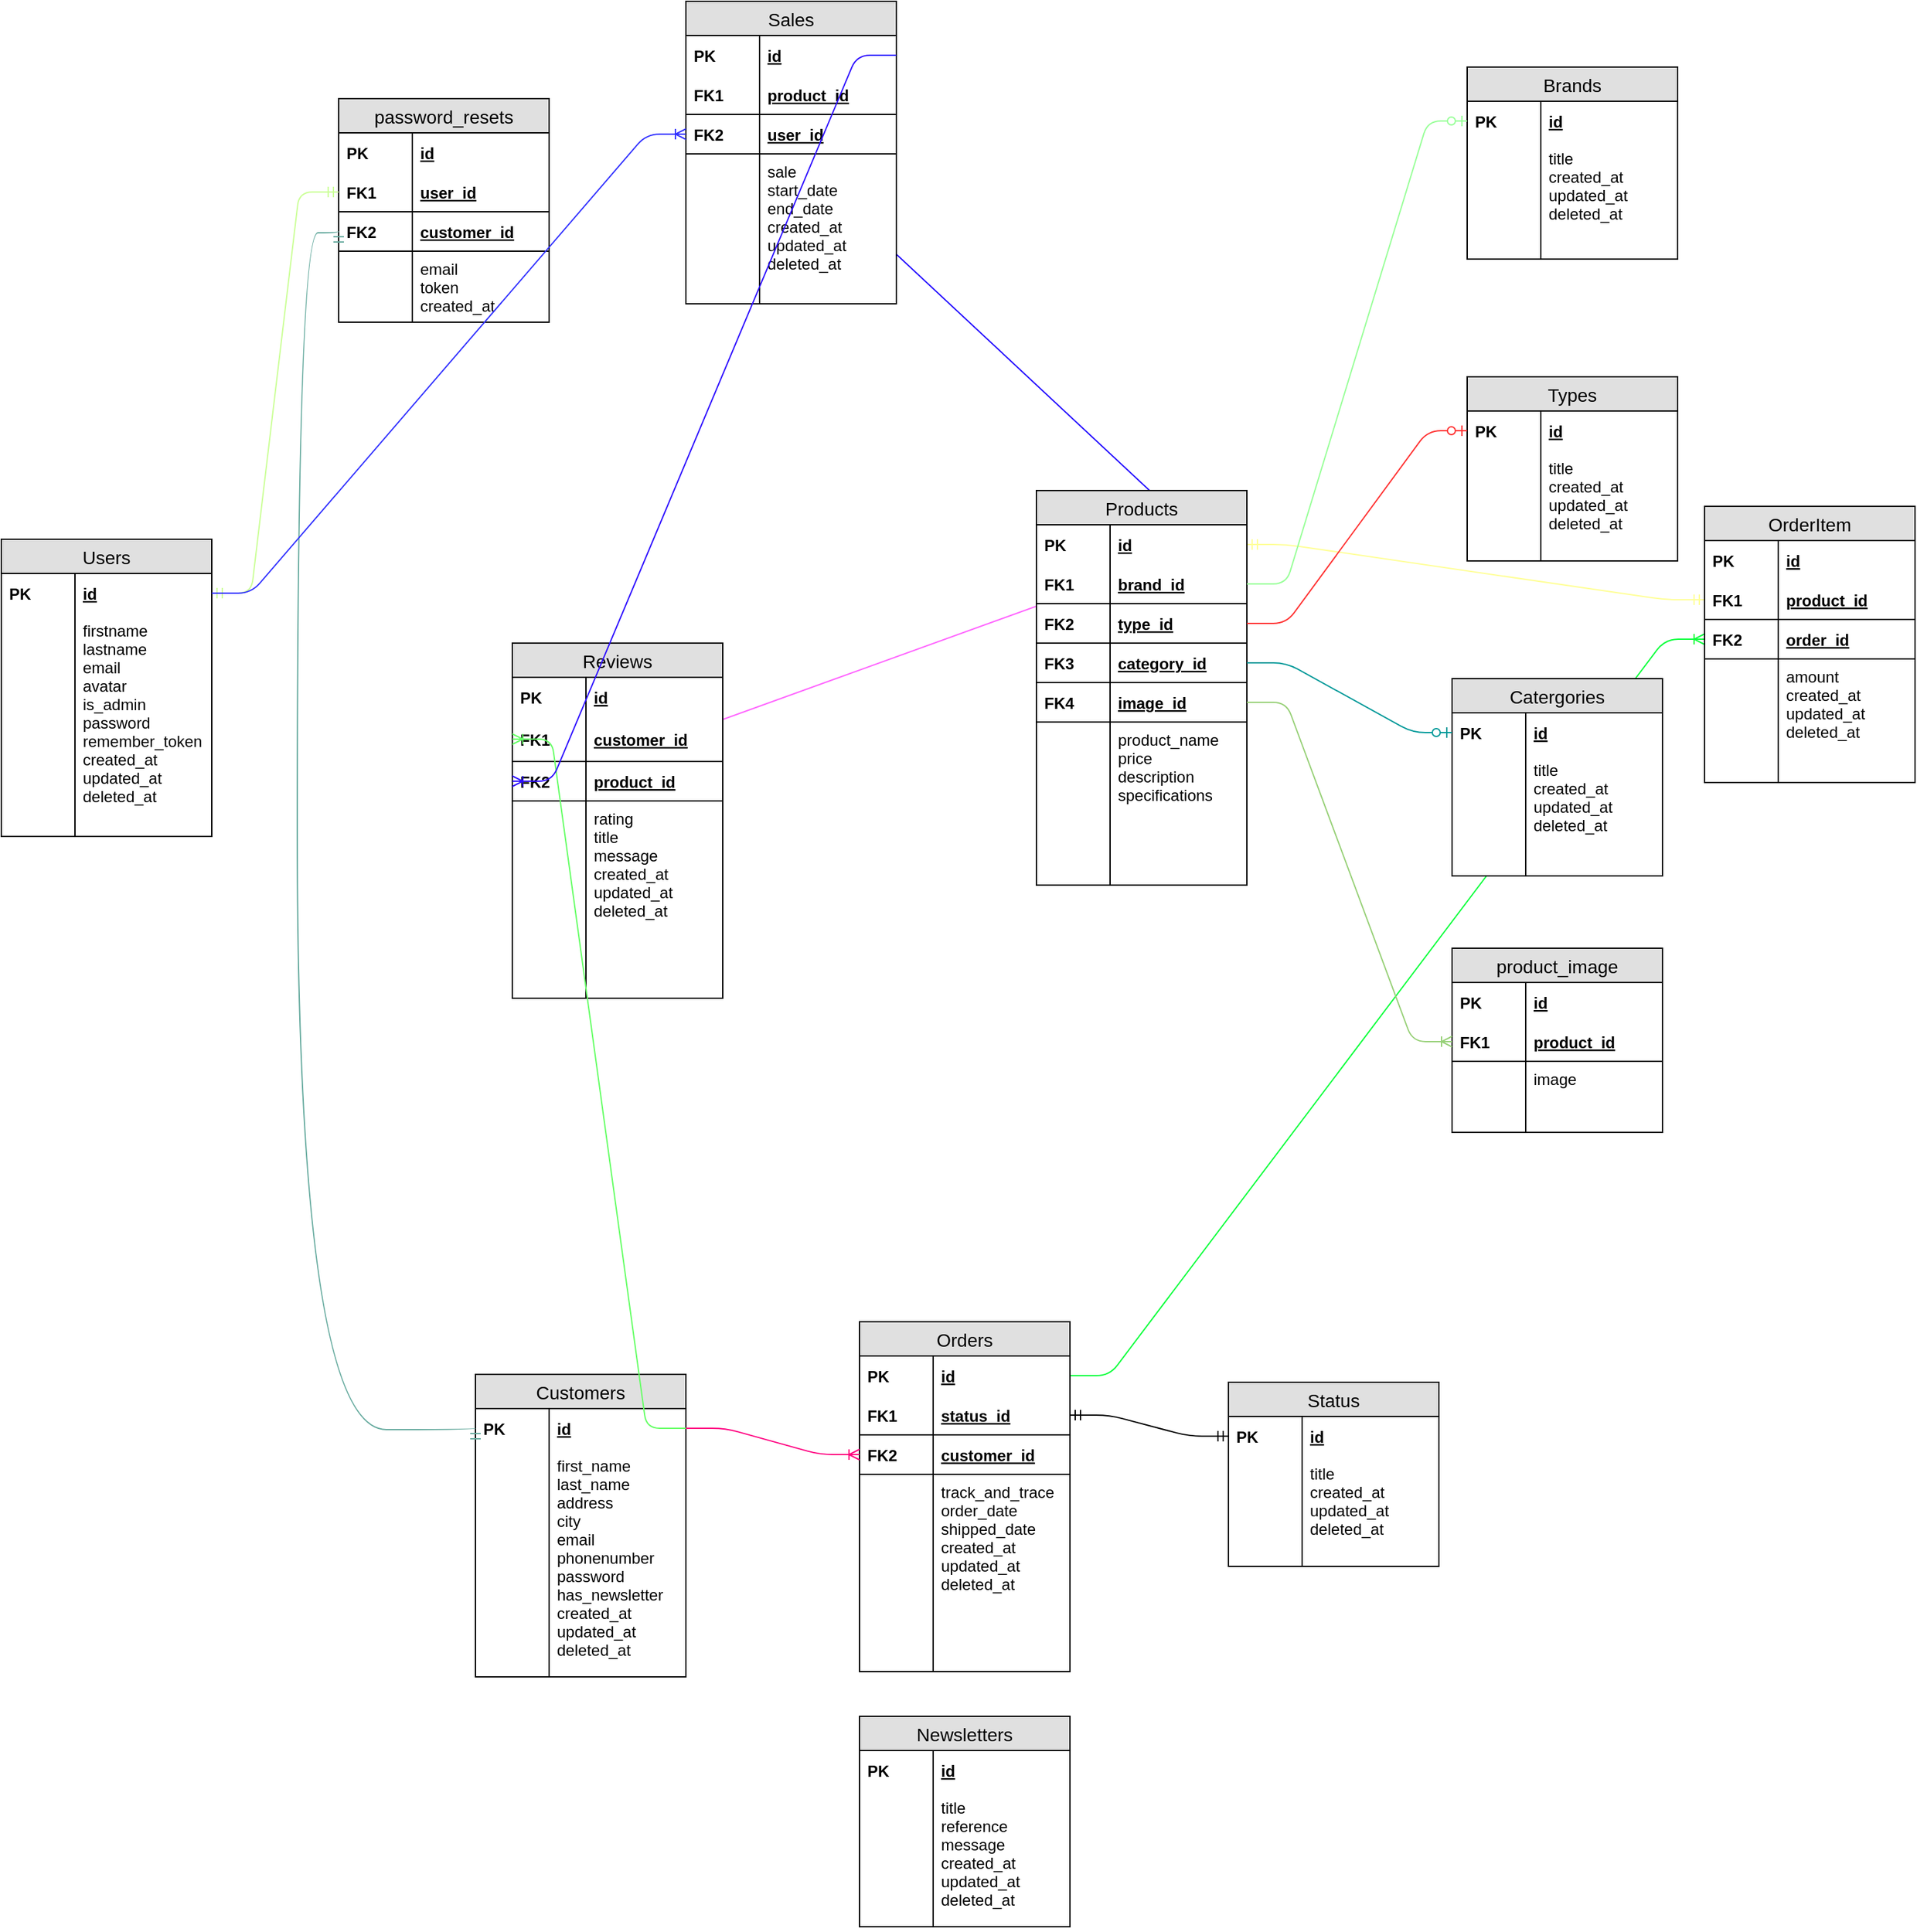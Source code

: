<mxfile version="10.6.7" type="device"><diagram id="KkPdlIAnPe80sdSpznMc" name="Page-1"><mxGraphModel dx="1308" dy="1763" grid="1" gridSize="10" guides="1" tooltips="1" connect="1" arrows="1" fold="1" page="1" pageScale="1" pageWidth="827" pageHeight="1169" math="0" shadow="0"><root><mxCell id="0"/><mxCell id="1" parent="0"/><mxCell id="tEtJHEqN57cNhJrG6bGp-5" value="" style="edgeStyle=entityRelationEdgeStyle;fontSize=12;html=1;endArrow=ERoneToMany;exitX=1;exitY=0.5;exitDx=0;exitDy=0;entryX=0;entryY=0.5;entryDx=0;entryDy=0;strokeColor=#0DFF3D;" edge="1" parent="1" source="LSabZooOb-btMW3Cqpyk-30" target="tEtJHEqN57cNhJrG6bGp-3"><mxGeometry width="100" height="100" relative="1" as="geometry"><mxPoint x="1010" y="680" as="sourcePoint"/><mxPoint x="1110" y="580" as="targetPoint"/></mxGeometry></mxCell><mxCell id="kPvNaV8XqZSj7f6YAjdq-55" value="" style="edgeStyle=entityRelationEdgeStyle;fontSize=12;html=1;endArrow=ERmandOne;startArrow=ERmandOne;entryX=0;entryY=0.5;entryDx=0;entryDy=0;exitX=1;exitY=0.5;exitDx=0;exitDy=0;strokeColor=#FFFF99;" parent="1" source="LSabZooOb-btMW3Cqpyk-16" target="kPvNaV8XqZSj7f6YAjdq-5" edge="1"><mxGeometry width="100" height="100" relative="1" as="geometry"><mxPoint x="960" y="640" as="sourcePoint"/><mxPoint x="1060" y="540" as="targetPoint"/></mxGeometry></mxCell><mxCell id="T6YHlEFB1wICh4jd3g5l-15" value="" style="edgeStyle=entityRelationEdgeStyle;fontSize=12;html=1;endArrow=ERmandOne;startArrow=ERmandOne;entryX=0;entryY=0.5;entryDx=0;entryDy=0;exitX=1;exitY=0.5;exitDx=0;exitDy=0;strokeColor=#230AFF;" parent="1" source="LSabZooOb-btMW3Cqpyk-16" target="LSabZooOb-btMW3Cqpyk-25" edge="1"><mxGeometry width="100" height="100" relative="1" as="geometry"><mxPoint x="760" y="210" as="sourcePoint"/><mxPoint x="860" y="110" as="targetPoint"/></mxGeometry></mxCell><mxCell id="T6YHlEFB1wICh4jd3g5l-10" value="" style="edgeStyle=entityRelationEdgeStyle;fontSize=12;html=1;endArrow=ERoneToMany;exitX=1;exitY=0.5;exitDx=0;exitDy=0;entryX=0;entryY=0.5;entryDx=0;entryDy=0;strokeColor=#FF66FF;" parent="1" source="LSabZooOb-btMW3Cqpyk-16" target="C-ZoiLzfoRnEGjPuDSIJ-76" edge="1"><mxGeometry width="100" height="100" relative="1" as="geometry"><mxPoint x="650" y="100" as="sourcePoint"/><mxPoint x="690" y="370" as="targetPoint"/></mxGeometry></mxCell><mxCell id="LSabZooOb-btMW3Cqpyk-1" value="Users" style="swimlane;fontStyle=0;childLayout=stackLayout;horizontal=1;startSize=26;fillColor=#e0e0e0;horizontalStack=0;resizeParent=1;resizeParentMax=0;resizeLast=0;collapsible=1;marginBottom=0;swimlaneFillColor=#ffffff;align=center;fontSize=14;" parent="1" vertex="1"><mxGeometry x="125" y="131" width="160" height="226" as="geometry"/></mxCell><mxCell id="C-ZoiLzfoRnEGjPuDSIJ-74" value="id" style="shape=partialRectangle;top=0;left=0;right=0;bottom=0;align=left;verticalAlign=middle;fillColor=none;spacingLeft=60;spacingRight=4;overflow=hidden;rotatable=0;points=[[0,0.5],[1,0.5]];portConstraint=eastwest;dropTarget=0;fontStyle=5;fontSize=12;" parent="LSabZooOb-btMW3Cqpyk-1" vertex="1"><mxGeometry y="26" width="160" height="30" as="geometry"/></mxCell><mxCell id="C-ZoiLzfoRnEGjPuDSIJ-75" value="PK" style="shape=partialRectangle;fontStyle=1;top=0;left=0;bottom=0;fillColor=none;align=left;verticalAlign=middle;spacingLeft=4;spacingRight=4;overflow=hidden;rotatable=0;points=[];portConstraint=eastwest;part=1;fontSize=12;" parent="C-ZoiLzfoRnEGjPuDSIJ-74" vertex="1" connectable="0"><mxGeometry width="56" height="30" as="geometry"/></mxCell><mxCell id="LSabZooOb-btMW3Cqpyk-6" value="firstname&#10;lastname&#10;email&#10;avatar&#10;is_admin&#10;password&#10;remember_token&#10;created_at&#10;updated_at&#10;deleted_at&#10;" style="shape=partialRectangle;top=0;left=0;right=0;bottom=0;align=left;verticalAlign=top;fillColor=none;spacingLeft=60;spacingRight=4;overflow=hidden;rotatable=0;points=[[0,0.5],[1,0.5]];portConstraint=eastwest;dropTarget=0;fontSize=12;" parent="LSabZooOb-btMW3Cqpyk-1" vertex="1"><mxGeometry y="56" width="160" height="170" as="geometry"/></mxCell><mxCell id="LSabZooOb-btMW3Cqpyk-7" value="" style="shape=partialRectangle;top=0;left=0;bottom=0;fillColor=none;align=left;verticalAlign=top;spacingLeft=4;spacingRight=4;overflow=hidden;rotatable=0;points=[];portConstraint=eastwest;part=1;fontSize=12;" parent="LSabZooOb-btMW3Cqpyk-6" vertex="1" connectable="0"><mxGeometry width="56" height="170" as="geometry"/></mxCell><mxCell id="LSabZooOb-btMW3Cqpyk-8" value="Customers" style="swimlane;fontStyle=0;childLayout=stackLayout;horizontal=1;startSize=26;fillColor=#e0e0e0;horizontalStack=0;resizeParent=1;resizeParentMax=0;resizeLast=0;collapsible=1;marginBottom=0;swimlaneFillColor=#ffffff;align=center;fontSize=14;" parent="1" vertex="1"><mxGeometry x="485.5" y="766" width="160" height="230" as="geometry"/></mxCell><mxCell id="LSabZooOb-btMW3Cqpyk-9" value="id" style="shape=partialRectangle;top=0;left=0;right=0;bottom=0;align=left;verticalAlign=middle;fillColor=none;spacingLeft=60;spacingRight=4;overflow=hidden;rotatable=0;points=[[0,0.5],[1,0.5]];portConstraint=eastwest;dropTarget=0;fontStyle=5;fontSize=12;" parent="LSabZooOb-btMW3Cqpyk-8" vertex="1"><mxGeometry y="26" width="160" height="30" as="geometry"/></mxCell><mxCell id="LSabZooOb-btMW3Cqpyk-10" value="PK" style="shape=partialRectangle;fontStyle=1;top=0;left=0;bottom=0;fillColor=none;align=left;verticalAlign=middle;spacingLeft=4;spacingRight=4;overflow=hidden;rotatable=0;points=[];portConstraint=eastwest;part=1;fontSize=12;" parent="LSabZooOb-btMW3Cqpyk-9" vertex="1" connectable="0"><mxGeometry width="56" height="30" as="geometry"/></mxCell><mxCell id="LSabZooOb-btMW3Cqpyk-13" value="first_name&#10;last_name&#10;address&#10;city&#10;email&#10;phonenumber&#10;password&#10;has_newsletter&#10;created_at&#10;updated_at&#10;deleted_at" style="shape=partialRectangle;top=0;left=0;right=0;bottom=0;align=left;verticalAlign=top;fillColor=none;spacingLeft=60;spacingRight=4;overflow=hidden;rotatable=0;points=[[0,0.5],[1,0.5]];portConstraint=eastwest;dropTarget=0;fontSize=12;" parent="LSabZooOb-btMW3Cqpyk-8" vertex="1"><mxGeometry y="56" width="160" height="174" as="geometry"/></mxCell><mxCell id="LSabZooOb-btMW3Cqpyk-14" value="" style="shape=partialRectangle;top=0;left=0;bottom=0;fillColor=none;align=left;verticalAlign=top;spacingLeft=4;spacingRight=4;overflow=hidden;rotatable=0;points=[];portConstraint=eastwest;part=1;fontSize=12;" parent="LSabZooOb-btMW3Cqpyk-13" vertex="1" connectable="0"><mxGeometry width="56" height="174" as="geometry"/></mxCell><mxCell id="LSabZooOb-btMW3Cqpyk-15" value="Products" style="swimlane;fontStyle=0;childLayout=stackLayout;horizontal=1;startSize=26;fillColor=#e0e0e0;horizontalStack=0;resizeParent=1;resizeParentMax=0;resizeLast=0;collapsible=1;marginBottom=0;swimlaneFillColor=#ffffff;align=center;fontSize=14;" parent="1" vertex="1"><mxGeometry x="912" y="94" width="160" height="300" as="geometry"/></mxCell><mxCell id="LSabZooOb-btMW3Cqpyk-16" value="id" style="shape=partialRectangle;top=0;left=0;right=0;bottom=0;align=left;verticalAlign=middle;fillColor=none;spacingLeft=60;spacingRight=4;overflow=hidden;rotatable=0;points=[[0,0.5],[1,0.5]];portConstraint=eastwest;dropTarget=0;fontStyle=5;fontSize=12;" parent="LSabZooOb-btMW3Cqpyk-15" vertex="1"><mxGeometry y="26" width="160" height="30" as="geometry"/></mxCell><mxCell id="LSabZooOb-btMW3Cqpyk-17" value="PK" style="shape=partialRectangle;fontStyle=1;top=0;left=0;bottom=0;fillColor=none;align=left;verticalAlign=middle;spacingLeft=4;spacingRight=4;overflow=hidden;rotatable=0;points=[];portConstraint=eastwest;part=1;fontSize=12;" parent="LSabZooOb-btMW3Cqpyk-16" vertex="1" connectable="0"><mxGeometry width="56" height="30" as="geometry"/></mxCell><mxCell id="LSabZooOb-btMW3Cqpyk-18" value="brand_id" style="shape=partialRectangle;top=0;left=0;right=0;bottom=1;align=left;verticalAlign=middle;fillColor=none;spacingLeft=60;spacingRight=4;overflow=hidden;rotatable=0;points=[[0,0.5],[1,0.5]];portConstraint=eastwest;dropTarget=0;fontStyle=5;fontSize=12;" parent="LSabZooOb-btMW3Cqpyk-15" vertex="1"><mxGeometry y="56" width="160" height="30" as="geometry"/></mxCell><mxCell id="LSabZooOb-btMW3Cqpyk-19" value="FK1" style="shape=partialRectangle;fontStyle=1;top=0;left=0;bottom=0;fillColor=none;align=left;verticalAlign=middle;spacingLeft=4;spacingRight=4;overflow=hidden;rotatable=0;points=[];portConstraint=eastwest;part=1;fontSize=12;" parent="LSabZooOb-btMW3Cqpyk-18" vertex="1" connectable="0"><mxGeometry width="56" height="30" as="geometry"/></mxCell><mxCell id="C-ZoiLzfoRnEGjPuDSIJ-87" value="type_id" style="shape=partialRectangle;top=0;left=0;right=0;bottom=1;align=left;verticalAlign=middle;fillColor=none;spacingLeft=60;spacingRight=4;overflow=hidden;rotatable=0;points=[[0,0.5],[1,0.5]];portConstraint=eastwest;dropTarget=0;fontStyle=5;fontSize=12;" parent="LSabZooOb-btMW3Cqpyk-15" vertex="1"><mxGeometry y="86" width="160" height="30" as="geometry"/></mxCell><mxCell id="C-ZoiLzfoRnEGjPuDSIJ-88" value="FK2" style="shape=partialRectangle;fontStyle=1;top=0;left=0;bottom=0;fillColor=none;align=left;verticalAlign=middle;spacingLeft=4;spacingRight=4;overflow=hidden;rotatable=0;points=[];portConstraint=eastwest;part=1;fontSize=12;" parent="C-ZoiLzfoRnEGjPuDSIJ-87" vertex="1" connectable="0"><mxGeometry width="56" height="30" as="geometry"/></mxCell><mxCell id="C-ZoiLzfoRnEGjPuDSIJ-96" value="category_id" style="shape=partialRectangle;top=0;left=0;right=0;bottom=1;align=left;verticalAlign=middle;fillColor=none;spacingLeft=60;spacingRight=4;overflow=hidden;rotatable=0;points=[[0,0.5],[1,0.5]];portConstraint=eastwest;dropTarget=0;fontStyle=5;fontSize=12;" parent="LSabZooOb-btMW3Cqpyk-15" vertex="1"><mxGeometry y="116" width="160" height="30" as="geometry"/></mxCell><mxCell id="C-ZoiLzfoRnEGjPuDSIJ-97" value="FK3" style="shape=partialRectangle;fontStyle=1;top=0;left=0;bottom=0;fillColor=none;align=left;verticalAlign=middle;spacingLeft=4;spacingRight=4;overflow=hidden;rotatable=0;points=[];portConstraint=eastwest;part=1;fontSize=12;" parent="C-ZoiLzfoRnEGjPuDSIJ-96" vertex="1" connectable="0"><mxGeometry width="56" height="30" as="geometry"/></mxCell><mxCell id="kPvNaV8XqZSj7f6YAjdq-50" value="image_id" style="shape=partialRectangle;top=0;left=0;right=0;bottom=1;align=left;verticalAlign=middle;fillColor=none;spacingLeft=60;spacingRight=4;overflow=hidden;rotatable=0;points=[[0,0.5],[1,0.5]];portConstraint=eastwest;dropTarget=0;fontStyle=5;fontSize=12;" parent="LSabZooOb-btMW3Cqpyk-15" vertex="1"><mxGeometry y="146" width="160" height="30" as="geometry"/></mxCell><mxCell id="kPvNaV8XqZSj7f6YAjdq-51" value="FK4" style="shape=partialRectangle;fontStyle=1;top=0;left=0;bottom=0;fillColor=none;align=left;verticalAlign=middle;spacingLeft=4;spacingRight=4;overflow=hidden;rotatable=0;points=[];portConstraint=eastwest;part=1;fontSize=12;" parent="kPvNaV8XqZSj7f6YAjdq-50" vertex="1" connectable="0"><mxGeometry width="56" height="30" as="geometry"/></mxCell><mxCell id="LSabZooOb-btMW3Cqpyk-20" value="product_name&#10;price&#10;description&#10;specifications&#10;" style="shape=partialRectangle;top=0;left=0;right=0;bottom=0;align=left;verticalAlign=top;fillColor=none;spacingLeft=60;spacingRight=4;overflow=hidden;rotatable=0;points=[[0,0.5],[1,0.5]];portConstraint=eastwest;dropTarget=0;fontSize=12;" parent="LSabZooOb-btMW3Cqpyk-15" vertex="1"><mxGeometry y="176" width="160" height="124" as="geometry"/></mxCell><mxCell id="LSabZooOb-btMW3Cqpyk-21" value="" style="shape=partialRectangle;top=0;left=0;bottom=0;fillColor=none;align=left;verticalAlign=top;spacingLeft=4;spacingRight=4;overflow=hidden;rotatable=0;points=[];portConstraint=eastwest;part=1;fontSize=12;" parent="LSabZooOb-btMW3Cqpyk-20" vertex="1" connectable="0"><mxGeometry width="56" height="124" as="geometry"/></mxCell><mxCell id="LSabZooOb-btMW3Cqpyk-22" value="Sales" style="swimlane;fontStyle=0;childLayout=stackLayout;horizontal=1;startSize=26;fillColor=#e0e0e0;horizontalStack=0;resizeParent=1;resizeParentMax=0;resizeLast=0;collapsible=1;marginBottom=0;swimlaneFillColor=#ffffff;align=center;fontSize=14;" parent="1" vertex="1"><mxGeometry x="645.5" y="-278" width="160" height="230" as="geometry"/></mxCell><mxCell id="LSabZooOb-btMW3Cqpyk-23" value="id" style="shape=partialRectangle;top=0;left=0;right=0;bottom=0;align=left;verticalAlign=middle;fillColor=none;spacingLeft=60;spacingRight=4;overflow=hidden;rotatable=0;points=[[0,0.5],[1,0.5]];portConstraint=eastwest;dropTarget=0;fontStyle=5;fontSize=12;" parent="LSabZooOb-btMW3Cqpyk-22" vertex="1"><mxGeometry y="26" width="160" height="30" as="geometry"/></mxCell><mxCell id="LSabZooOb-btMW3Cqpyk-24" value="PK" style="shape=partialRectangle;fontStyle=1;top=0;left=0;bottom=0;fillColor=none;align=left;verticalAlign=middle;spacingLeft=4;spacingRight=4;overflow=hidden;rotatable=0;points=[];portConstraint=eastwest;part=1;fontSize=12;" parent="LSabZooOb-btMW3Cqpyk-23" vertex="1" connectable="0"><mxGeometry width="56" height="30" as="geometry"/></mxCell><mxCell id="LSabZooOb-btMW3Cqpyk-25" value="product_id" style="shape=partialRectangle;top=0;left=0;right=0;bottom=1;align=left;verticalAlign=middle;fillColor=none;spacingLeft=60;spacingRight=4;overflow=hidden;rotatable=0;points=[[0,0.5],[1,0.5]];portConstraint=eastwest;dropTarget=0;fontStyle=5;fontSize=12;" parent="LSabZooOb-btMW3Cqpyk-22" vertex="1"><mxGeometry y="56" width="160" height="30" as="geometry"/></mxCell><mxCell id="LSabZooOb-btMW3Cqpyk-26" value="FK1" style="shape=partialRectangle;fontStyle=1;top=0;left=0;bottom=0;fillColor=none;align=left;verticalAlign=middle;spacingLeft=4;spacingRight=4;overflow=hidden;rotatable=0;points=[];portConstraint=eastwest;part=1;fontSize=12;" parent="LSabZooOb-btMW3Cqpyk-25" vertex="1" connectable="0"><mxGeometry width="56" height="30" as="geometry"/></mxCell><mxCell id="C-ZoiLzfoRnEGjPuDSIJ-83" value="user_id" style="shape=partialRectangle;top=0;left=0;right=0;bottom=1;align=left;verticalAlign=middle;fillColor=none;spacingLeft=60;spacingRight=4;overflow=hidden;rotatable=0;points=[[0,0.5],[1,0.5]];portConstraint=eastwest;dropTarget=0;fontStyle=5;fontSize=12;" parent="LSabZooOb-btMW3Cqpyk-22" vertex="1"><mxGeometry y="86" width="160" height="30" as="geometry"/></mxCell><mxCell id="C-ZoiLzfoRnEGjPuDSIJ-84" value="FK2" style="shape=partialRectangle;fontStyle=1;top=0;left=0;bottom=0;fillColor=none;align=left;verticalAlign=middle;spacingLeft=4;spacingRight=4;overflow=hidden;rotatable=0;points=[];portConstraint=eastwest;part=1;fontSize=12;" parent="C-ZoiLzfoRnEGjPuDSIJ-83" vertex="1" connectable="0"><mxGeometry width="56" height="30" as="geometry"/></mxCell><mxCell id="LSabZooOb-btMW3Cqpyk-27" value="sale&#10;start_date&#10;end_date&#10;created_at&#10;updated_at&#10;deleted_at&#10;" style="shape=partialRectangle;top=0;left=0;right=0;bottom=0;align=left;verticalAlign=top;fillColor=none;spacingLeft=60;spacingRight=4;overflow=hidden;rotatable=0;points=[[0,0.5],[1,0.5]];portConstraint=eastwest;dropTarget=0;fontSize=12;" parent="LSabZooOb-btMW3Cqpyk-22" vertex="1"><mxGeometry y="116" width="160" height="114" as="geometry"/></mxCell><mxCell id="LSabZooOb-btMW3Cqpyk-28" value="" style="shape=partialRectangle;top=0;left=0;bottom=0;fillColor=none;align=left;verticalAlign=top;spacingLeft=4;spacingRight=4;overflow=hidden;rotatable=0;points=[];portConstraint=eastwest;part=1;fontSize=12;" parent="LSabZooOb-btMW3Cqpyk-27" vertex="1" connectable="0"><mxGeometry width="56" height="114" as="geometry"/></mxCell><mxCell id="LSabZooOb-btMW3Cqpyk-29" value="Orders" style="swimlane;fontStyle=0;childLayout=stackLayout;horizontal=1;startSize=26;fillColor=#e0e0e0;horizontalStack=0;resizeParent=1;resizeParentMax=0;resizeLast=0;collapsible=1;marginBottom=0;swimlaneFillColor=#ffffff;align=center;fontSize=14;" parent="1" vertex="1"><mxGeometry x="777.5" y="726" width="160" height="266" as="geometry"/></mxCell><mxCell id="LSabZooOb-btMW3Cqpyk-30" value="id" style="shape=partialRectangle;top=0;left=0;right=0;bottom=0;align=left;verticalAlign=middle;fillColor=none;spacingLeft=60;spacingRight=4;overflow=hidden;rotatable=0;points=[[0,0.5],[1,0.5]];portConstraint=eastwest;dropTarget=0;fontStyle=5;fontSize=12;" parent="LSabZooOb-btMW3Cqpyk-29" vertex="1"><mxGeometry y="26" width="160" height="30" as="geometry"/></mxCell><mxCell id="LSabZooOb-btMW3Cqpyk-31" value="PK" style="shape=partialRectangle;fontStyle=1;top=0;left=0;bottom=0;fillColor=none;align=left;verticalAlign=middle;spacingLeft=4;spacingRight=4;overflow=hidden;rotatable=0;points=[];portConstraint=eastwest;part=1;fontSize=12;" parent="LSabZooOb-btMW3Cqpyk-30" vertex="1" connectable="0"><mxGeometry width="56" height="30" as="geometry"/></mxCell><mxCell id="LSabZooOb-btMW3Cqpyk-32" value="status_id" style="shape=partialRectangle;top=0;left=0;right=0;bottom=1;align=left;verticalAlign=middle;fillColor=none;spacingLeft=60;spacingRight=4;overflow=hidden;rotatable=0;points=[[0,0.5],[1,0.5]];portConstraint=eastwest;dropTarget=0;fontStyle=5;fontSize=12;" parent="LSabZooOb-btMW3Cqpyk-29" vertex="1"><mxGeometry y="56" width="160" height="30" as="geometry"/></mxCell><mxCell id="LSabZooOb-btMW3Cqpyk-33" value="FK1" style="shape=partialRectangle;fontStyle=1;top=0;left=0;bottom=0;fillColor=none;align=left;verticalAlign=middle;spacingLeft=4;spacingRight=4;overflow=hidden;rotatable=0;points=[];portConstraint=eastwest;part=1;fontSize=12;" parent="LSabZooOb-btMW3Cqpyk-32" vertex="1" connectable="0"><mxGeometry width="56" height="30" as="geometry"/></mxCell><mxCell id="kPvNaV8XqZSj7f6YAjdq-1" value="customer_id" style="shape=partialRectangle;top=0;left=0;right=0;bottom=1;align=left;verticalAlign=middle;fillColor=none;spacingLeft=60;spacingRight=4;overflow=hidden;rotatable=0;points=[[0,0.5],[1,0.5]];portConstraint=eastwest;dropTarget=0;fontStyle=5;fontSize=12;" parent="LSabZooOb-btMW3Cqpyk-29" vertex="1"><mxGeometry y="86" width="160" height="30" as="geometry"/></mxCell><mxCell id="kPvNaV8XqZSj7f6YAjdq-2" value="FK2" style="shape=partialRectangle;fontStyle=1;top=0;left=0;bottom=0;fillColor=none;align=left;verticalAlign=middle;spacingLeft=4;spacingRight=4;overflow=hidden;rotatable=0;points=[];portConstraint=eastwest;part=1;fontSize=12;" parent="kPvNaV8XqZSj7f6YAjdq-1" vertex="1" connectable="0"><mxGeometry width="56" height="30" as="geometry"/></mxCell><mxCell id="LSabZooOb-btMW3Cqpyk-34" value="track_and_trace&#10;order_date&#10;shipped_date&#10;created_at&#10;updated_at&#10;deleted_at" style="shape=partialRectangle;top=0;left=0;right=0;bottom=0;align=left;verticalAlign=top;fillColor=none;spacingLeft=60;spacingRight=4;overflow=hidden;rotatable=0;points=[[0,0.5],[1,0.5]];portConstraint=eastwest;dropTarget=0;fontSize=12;" parent="LSabZooOb-btMW3Cqpyk-29" vertex="1"><mxGeometry y="116" width="160" height="150" as="geometry"/></mxCell><mxCell id="LSabZooOb-btMW3Cqpyk-35" value="" style="shape=partialRectangle;top=0;left=0;bottom=0;fillColor=none;align=left;verticalAlign=top;spacingLeft=4;spacingRight=4;overflow=hidden;rotatable=0;points=[];portConstraint=eastwest;part=1;fontSize=12;" parent="LSabZooOb-btMW3Cqpyk-34" vertex="1" connectable="0"><mxGeometry width="56" height="150" as="geometry"/></mxCell><mxCell id="LSabZooOb-btMW3Cqpyk-36" value="Newsletters" style="swimlane;fontStyle=0;childLayout=stackLayout;horizontal=1;startSize=26;fillColor=#e0e0e0;horizontalStack=0;resizeParent=1;resizeParentMax=0;resizeLast=0;collapsible=1;marginBottom=0;swimlaneFillColor=#ffffff;align=center;fontSize=14;" parent="1" vertex="1"><mxGeometry x="777.5" y="1026" width="160" height="160" as="geometry"/></mxCell><mxCell id="LSabZooOb-btMW3Cqpyk-37" value="id" style="shape=partialRectangle;top=0;left=0;right=0;bottom=0;align=left;verticalAlign=middle;fillColor=none;spacingLeft=60;spacingRight=4;overflow=hidden;rotatable=0;points=[[0,0.5],[1,0.5]];portConstraint=eastwest;dropTarget=0;fontStyle=5;fontSize=12;" parent="LSabZooOb-btMW3Cqpyk-36" vertex="1"><mxGeometry y="26" width="160" height="30" as="geometry"/></mxCell><mxCell id="LSabZooOb-btMW3Cqpyk-38" value="PK" style="shape=partialRectangle;fontStyle=1;top=0;left=0;bottom=0;fillColor=none;align=left;verticalAlign=middle;spacingLeft=4;spacingRight=4;overflow=hidden;rotatable=0;points=[];portConstraint=eastwest;part=1;fontSize=12;" parent="LSabZooOb-btMW3Cqpyk-37" vertex="1" connectable="0"><mxGeometry width="56" height="30" as="geometry"/></mxCell><mxCell id="LSabZooOb-btMW3Cqpyk-41" value="title&#10;reference&#10;message&#10;created_at&#10;updated_at&#10;deleted_at&#10;" style="shape=partialRectangle;top=0;left=0;right=0;bottom=0;align=left;verticalAlign=top;fillColor=none;spacingLeft=60;spacingRight=4;overflow=hidden;rotatable=0;points=[[0,0.5],[1,0.5]];portConstraint=eastwest;dropTarget=0;fontSize=12;" parent="LSabZooOb-btMW3Cqpyk-36" vertex="1"><mxGeometry y="56" width="160" height="104" as="geometry"/></mxCell><mxCell id="LSabZooOb-btMW3Cqpyk-42" value="" style="shape=partialRectangle;top=0;left=0;bottom=0;fillColor=none;align=left;verticalAlign=top;spacingLeft=4;spacingRight=4;overflow=hidden;rotatable=0;points=[];portConstraint=eastwest;part=1;fontSize=12;" parent="LSabZooOb-btMW3Cqpyk-41" vertex="1" connectable="0"><mxGeometry width="56" height="104" as="geometry"/></mxCell><mxCell id="LSabZooOb-btMW3Cqpyk-43" value="Reviews" style="swimlane;fontStyle=0;childLayout=stackLayout;horizontal=1;startSize=26;fillColor=#e0e0e0;horizontalStack=0;resizeParent=1;resizeParentMax=0;resizeLast=0;collapsible=1;marginBottom=0;swimlaneFillColor=#ffffff;align=center;fontSize=14;" parent="1" vertex="1"><mxGeometry x="513.5" y="210" width="160" height="270" as="geometry"/></mxCell><mxCell id="LSabZooOb-btMW3Cqpyk-44" value="id" style="shape=partialRectangle;top=0;left=0;right=0;bottom=0;align=left;verticalAlign=middle;fillColor=none;spacingLeft=60;spacingRight=4;overflow=hidden;rotatable=0;points=[[0,0.5],[1,0.5]];portConstraint=eastwest;dropTarget=0;fontStyle=5;fontSize=12;" parent="LSabZooOb-btMW3Cqpyk-43" vertex="1"><mxGeometry y="26" width="160" height="30" as="geometry"/></mxCell><mxCell id="LSabZooOb-btMW3Cqpyk-45" value="PK" style="shape=partialRectangle;fontStyle=1;top=0;left=0;bottom=0;fillColor=none;align=left;verticalAlign=middle;spacingLeft=4;spacingRight=4;overflow=hidden;rotatable=0;points=[];portConstraint=eastwest;part=1;fontSize=12;" parent="LSabZooOb-btMW3Cqpyk-44" vertex="1" connectable="0"><mxGeometry width="56" height="30" as="geometry"/></mxCell><mxCell id="LSabZooOb-btMW3Cqpyk-46" value="customer_id" style="shape=partialRectangle;top=0;left=0;right=0;bottom=1;align=left;verticalAlign=middle;fillColor=none;spacingLeft=60;spacingRight=4;overflow=hidden;rotatable=0;points=[[0,0.5],[1,0.5]];portConstraint=eastwest;dropTarget=0;fontStyle=5;fontSize=12;" parent="LSabZooOb-btMW3Cqpyk-43" vertex="1"><mxGeometry y="56" width="160" height="34" as="geometry"/></mxCell><mxCell id="LSabZooOb-btMW3Cqpyk-47" value="FK1" style="shape=partialRectangle;fontStyle=1;top=0;left=0;bottom=0;fillColor=none;align=left;verticalAlign=middle;spacingLeft=4;spacingRight=4;overflow=hidden;rotatable=0;points=[];portConstraint=eastwest;part=1;fontSize=12;" parent="LSabZooOb-btMW3Cqpyk-46" vertex="1" connectable="0"><mxGeometry width="56" height="34" as="geometry"/></mxCell><mxCell id="C-ZoiLzfoRnEGjPuDSIJ-76" value="product_id" style="shape=partialRectangle;top=0;left=0;right=0;bottom=1;align=left;verticalAlign=middle;fillColor=none;spacingLeft=60;spacingRight=4;overflow=hidden;rotatable=0;points=[[0,0.5],[1,0.5]];portConstraint=eastwest;dropTarget=0;fontStyle=5;fontSize=12;" parent="LSabZooOb-btMW3Cqpyk-43" vertex="1"><mxGeometry y="90" width="160" height="30" as="geometry"/></mxCell><mxCell id="C-ZoiLzfoRnEGjPuDSIJ-77" value="FK2" style="shape=partialRectangle;fontStyle=1;top=0;left=0;bottom=0;fillColor=none;align=left;verticalAlign=middle;spacingLeft=4;spacingRight=4;overflow=hidden;rotatable=0;points=[];portConstraint=eastwest;part=1;fontSize=12;" parent="C-ZoiLzfoRnEGjPuDSIJ-76" vertex="1" connectable="0"><mxGeometry width="56" height="30" as="geometry"/></mxCell><mxCell id="LSabZooOb-btMW3Cqpyk-48" value="rating&#10;title&#10;message&#10;created_at&#10;updated_at&#10;deleted_at&#10;" style="shape=partialRectangle;top=0;left=0;right=0;bottom=0;align=left;verticalAlign=top;fillColor=none;spacingLeft=60;spacingRight=4;overflow=hidden;rotatable=0;points=[[0,0.5],[1,0.5]];portConstraint=eastwest;dropTarget=0;fontSize=12;" parent="LSabZooOb-btMW3Cqpyk-43" vertex="1"><mxGeometry y="120" width="160" height="150" as="geometry"/></mxCell><mxCell id="LSabZooOb-btMW3Cqpyk-49" value="" style="shape=partialRectangle;top=0;left=0;bottom=0;fillColor=none;align=left;verticalAlign=top;spacingLeft=4;spacingRight=4;overflow=hidden;rotatable=0;points=[];portConstraint=eastwest;part=1;fontSize=12;" parent="LSabZooOb-btMW3Cqpyk-48" vertex="1" connectable="0"><mxGeometry width="56" height="150" as="geometry"/></mxCell><mxCell id="C-ZoiLzfoRnEGjPuDSIJ-1" value="Catergories" style="swimlane;fontStyle=0;childLayout=stackLayout;horizontal=1;startSize=26;fillColor=#e0e0e0;horizontalStack=0;resizeParent=1;resizeParentMax=0;resizeLast=0;collapsible=1;marginBottom=0;swimlaneFillColor=#ffffff;align=center;fontSize=14;" parent="1" vertex="1"><mxGeometry x="1228" y="237" width="160" height="150" as="geometry"/></mxCell><mxCell id="C-ZoiLzfoRnEGjPuDSIJ-2" value="id" style="shape=partialRectangle;top=0;left=0;right=0;bottom=0;align=left;verticalAlign=middle;fillColor=none;spacingLeft=60;spacingRight=4;overflow=hidden;rotatable=0;points=[[0,0.5],[1,0.5]];portConstraint=eastwest;dropTarget=0;fontStyle=5;fontSize=12;" parent="C-ZoiLzfoRnEGjPuDSIJ-1" vertex="1"><mxGeometry y="26" width="160" height="30" as="geometry"/></mxCell><mxCell id="C-ZoiLzfoRnEGjPuDSIJ-3" value="PK" style="shape=partialRectangle;fontStyle=1;top=0;left=0;bottom=0;fillColor=none;align=left;verticalAlign=middle;spacingLeft=4;spacingRight=4;overflow=hidden;rotatable=0;points=[];portConstraint=eastwest;part=1;fontSize=12;" parent="C-ZoiLzfoRnEGjPuDSIJ-2" vertex="1" connectable="0"><mxGeometry width="56" height="30" as="geometry"/></mxCell><mxCell id="C-ZoiLzfoRnEGjPuDSIJ-6" value="title&#10;created_at&#10;updated_at&#10;deleted_at&#10;" style="shape=partialRectangle;top=0;left=0;right=0;bottom=0;align=left;verticalAlign=top;fillColor=none;spacingLeft=60;spacingRight=4;overflow=hidden;rotatable=0;points=[[0,0.5],[1,0.5]];portConstraint=eastwest;dropTarget=0;fontSize=12;" parent="C-ZoiLzfoRnEGjPuDSIJ-1" vertex="1"><mxGeometry y="56" width="160" height="94" as="geometry"/></mxCell><mxCell id="C-ZoiLzfoRnEGjPuDSIJ-7" value="" style="shape=partialRectangle;top=0;left=0;bottom=0;fillColor=none;align=left;verticalAlign=top;spacingLeft=4;spacingRight=4;overflow=hidden;rotatable=0;points=[];portConstraint=eastwest;part=1;fontSize=12;" parent="C-ZoiLzfoRnEGjPuDSIJ-6" vertex="1" connectable="0"><mxGeometry width="56" height="94.0" as="geometry"/></mxCell><mxCell id="C-ZoiLzfoRnEGjPuDSIJ-8" value="Brands" style="swimlane;fontStyle=0;childLayout=stackLayout;horizontal=1;startSize=26;fillColor=#e0e0e0;horizontalStack=0;resizeParent=1;resizeParentMax=0;resizeLast=0;collapsible=1;marginBottom=0;swimlaneFillColor=#ffffff;align=center;fontSize=14;" parent="1" vertex="1"><mxGeometry x="1239.5" y="-228" width="160" height="146" as="geometry"/></mxCell><mxCell id="C-ZoiLzfoRnEGjPuDSIJ-9" value="id" style="shape=partialRectangle;top=0;left=0;right=0;bottom=0;align=left;verticalAlign=middle;fillColor=none;spacingLeft=60;spacingRight=4;overflow=hidden;rotatable=0;points=[[0,0.5],[1,0.5]];portConstraint=eastwest;dropTarget=0;fontStyle=5;fontSize=12;" parent="C-ZoiLzfoRnEGjPuDSIJ-8" vertex="1"><mxGeometry y="26" width="160" height="30" as="geometry"/></mxCell><mxCell id="C-ZoiLzfoRnEGjPuDSIJ-10" value="PK" style="shape=partialRectangle;fontStyle=1;top=0;left=0;bottom=0;fillColor=none;align=left;verticalAlign=middle;spacingLeft=4;spacingRight=4;overflow=hidden;rotatable=0;points=[];portConstraint=eastwest;part=1;fontSize=12;" parent="C-ZoiLzfoRnEGjPuDSIJ-9" vertex="1" connectable="0"><mxGeometry width="56" height="30" as="geometry"/></mxCell><mxCell id="C-ZoiLzfoRnEGjPuDSIJ-13" value="title&#10;created_at&#10;updated_at&#10;deleted_at&#10;" style="shape=partialRectangle;top=0;left=0;right=0;bottom=0;align=left;verticalAlign=top;fillColor=none;spacingLeft=60;spacingRight=4;overflow=hidden;rotatable=0;points=[[0,0.5],[1,0.5]];portConstraint=eastwest;dropTarget=0;fontSize=12;" parent="C-ZoiLzfoRnEGjPuDSIJ-8" vertex="1"><mxGeometry y="56" width="160" height="90" as="geometry"/></mxCell><mxCell id="C-ZoiLzfoRnEGjPuDSIJ-14" value="" style="shape=partialRectangle;top=0;left=0;bottom=0;fillColor=none;align=left;verticalAlign=top;spacingLeft=4;spacingRight=4;overflow=hidden;rotatable=0;points=[];portConstraint=eastwest;part=1;fontSize=12;" parent="C-ZoiLzfoRnEGjPuDSIJ-13" vertex="1" connectable="0"><mxGeometry width="56" height="90" as="geometry"/></mxCell><mxCell id="C-ZoiLzfoRnEGjPuDSIJ-15" value="Types" style="swimlane;fontStyle=0;childLayout=stackLayout;horizontal=1;startSize=26;fillColor=#e0e0e0;horizontalStack=0;resizeParent=1;resizeParentMax=0;resizeLast=0;collapsible=1;marginBottom=0;swimlaneFillColor=#ffffff;align=center;fontSize=14;" parent="1" vertex="1"><mxGeometry x="1239.5" y="7.5" width="160" height="140" as="geometry"/></mxCell><mxCell id="C-ZoiLzfoRnEGjPuDSIJ-16" value="id" style="shape=partialRectangle;top=0;left=0;right=0;bottom=0;align=left;verticalAlign=middle;fillColor=none;spacingLeft=60;spacingRight=4;overflow=hidden;rotatable=0;points=[[0,0.5],[1,0.5]];portConstraint=eastwest;dropTarget=0;fontStyle=5;fontSize=12;" parent="C-ZoiLzfoRnEGjPuDSIJ-15" vertex="1"><mxGeometry y="26" width="160" height="30" as="geometry"/></mxCell><mxCell id="C-ZoiLzfoRnEGjPuDSIJ-17" value="PK" style="shape=partialRectangle;fontStyle=1;top=0;left=0;bottom=0;fillColor=none;align=left;verticalAlign=middle;spacingLeft=4;spacingRight=4;overflow=hidden;rotatable=0;points=[];portConstraint=eastwest;part=1;fontSize=12;" parent="C-ZoiLzfoRnEGjPuDSIJ-16" vertex="1" connectable="0"><mxGeometry width="56" height="30" as="geometry"/></mxCell><mxCell id="C-ZoiLzfoRnEGjPuDSIJ-20" value="title&#10;created_at&#10;updated_at&#10;deleted_at&#10;" style="shape=partialRectangle;top=0;left=0;right=0;bottom=0;align=left;verticalAlign=top;fillColor=none;spacingLeft=60;spacingRight=4;overflow=hidden;rotatable=0;points=[[0,0.5],[1,0.5]];portConstraint=eastwest;dropTarget=0;fontSize=12;" parent="C-ZoiLzfoRnEGjPuDSIJ-15" vertex="1"><mxGeometry y="56" width="160" height="84" as="geometry"/></mxCell><mxCell id="C-ZoiLzfoRnEGjPuDSIJ-21" value="" style="shape=partialRectangle;top=0;left=0;bottom=0;fillColor=none;align=left;verticalAlign=top;spacingLeft=4;spacingRight=4;overflow=hidden;rotatable=0;points=[];portConstraint=eastwest;part=1;fontSize=12;" parent="C-ZoiLzfoRnEGjPuDSIJ-20" vertex="1" connectable="0"><mxGeometry width="56" height="84" as="geometry"/></mxCell><mxCell id="C-ZoiLzfoRnEGjPuDSIJ-41" value="OrderItem" style="swimlane;fontStyle=0;childLayout=stackLayout;horizontal=1;startSize=26;fillColor=#e0e0e0;horizontalStack=0;resizeParent=1;resizeParentMax=0;resizeLast=0;collapsible=1;marginBottom=0;swimlaneFillColor=#ffffff;align=center;fontSize=14;shadow=0;" parent="1" vertex="1"><mxGeometry x="1420" y="106" width="160" height="210" as="geometry"/></mxCell><mxCell id="C-ZoiLzfoRnEGjPuDSIJ-42" value="id" style="shape=partialRectangle;top=0;left=0;right=0;bottom=0;align=left;verticalAlign=middle;fillColor=none;spacingLeft=60;spacingRight=4;overflow=hidden;rotatable=0;points=[[0,0.5],[1,0.5]];portConstraint=eastwest;dropTarget=0;fontStyle=5;fontSize=12;" parent="C-ZoiLzfoRnEGjPuDSIJ-41" vertex="1"><mxGeometry y="26" width="160" height="30" as="geometry"/></mxCell><mxCell id="C-ZoiLzfoRnEGjPuDSIJ-43" value="PK" style="shape=partialRectangle;fontStyle=1;top=0;left=0;bottom=0;fillColor=none;align=left;verticalAlign=middle;spacingLeft=4;spacingRight=4;overflow=hidden;rotatable=0;points=[];portConstraint=eastwest;part=1;fontSize=12;" parent="C-ZoiLzfoRnEGjPuDSIJ-42" vertex="1" connectable="0"><mxGeometry width="56" height="30" as="geometry"/></mxCell><mxCell id="kPvNaV8XqZSj7f6YAjdq-5" value="product_id" style="shape=partialRectangle;top=0;left=0;right=0;bottom=1;align=left;verticalAlign=middle;fillColor=none;spacingLeft=60;spacingRight=4;overflow=hidden;rotatable=0;points=[[0,0.5],[1,0.5]];portConstraint=eastwest;dropTarget=0;fontStyle=5;fontSize=12;" parent="C-ZoiLzfoRnEGjPuDSIJ-41" vertex="1"><mxGeometry y="56" width="160" height="30" as="geometry"/></mxCell><mxCell id="kPvNaV8XqZSj7f6YAjdq-6" value="FK1" style="shape=partialRectangle;fontStyle=1;top=0;left=0;bottom=0;fillColor=none;align=left;verticalAlign=middle;spacingLeft=4;spacingRight=4;overflow=hidden;rotatable=0;points=[];portConstraint=eastwest;part=1;fontSize=12;" parent="kPvNaV8XqZSj7f6YAjdq-5" vertex="1" connectable="0"><mxGeometry width="56" height="30" as="geometry"/></mxCell><mxCell id="tEtJHEqN57cNhJrG6bGp-3" value="order_id" style="shape=partialRectangle;top=0;left=0;right=0;bottom=1;align=left;verticalAlign=middle;fillColor=none;spacingLeft=60;spacingRight=4;overflow=hidden;rotatable=0;points=[[0,0.5],[1,0.5]];portConstraint=eastwest;dropTarget=0;fontStyle=5;fontSize=12;" vertex="1" parent="C-ZoiLzfoRnEGjPuDSIJ-41"><mxGeometry y="86" width="160" height="30" as="geometry"/></mxCell><mxCell id="tEtJHEqN57cNhJrG6bGp-4" value="FK2" style="shape=partialRectangle;fontStyle=1;top=0;left=0;bottom=0;fillColor=none;align=left;verticalAlign=middle;spacingLeft=4;spacingRight=4;overflow=hidden;rotatable=0;points=[];portConstraint=eastwest;part=1;fontSize=12;" vertex="1" connectable="0" parent="tEtJHEqN57cNhJrG6bGp-3"><mxGeometry width="56" height="30" as="geometry"/></mxCell><mxCell id="C-ZoiLzfoRnEGjPuDSIJ-46" value="amount&#10;created_at&#10;updated_at&#10;deleted_at&#10;" style="shape=partialRectangle;top=0;left=0;right=0;bottom=0;align=left;verticalAlign=top;fillColor=none;spacingLeft=60;spacingRight=4;overflow=hidden;rotatable=0;points=[[0,0.5],[1,0.5]];portConstraint=eastwest;dropTarget=0;fontSize=12;" parent="C-ZoiLzfoRnEGjPuDSIJ-41" vertex="1"><mxGeometry y="116" width="160" height="94" as="geometry"/></mxCell><mxCell id="C-ZoiLzfoRnEGjPuDSIJ-47" value="" style="shape=partialRectangle;top=0;left=0;bottom=0;fillColor=none;align=left;verticalAlign=top;spacingLeft=4;spacingRight=4;overflow=hidden;rotatable=0;points=[];portConstraint=eastwest;part=1;fontSize=12;" parent="C-ZoiLzfoRnEGjPuDSIJ-46" vertex="1" connectable="0"><mxGeometry width="56" height="94" as="geometry"/></mxCell><mxCell id="C-ZoiLzfoRnEGjPuDSIJ-48" value="password_resets" style="swimlane;fontStyle=0;childLayout=stackLayout;horizontal=1;startSize=26;fillColor=#e0e0e0;horizontalStack=0;resizeParent=1;resizeParentMax=0;resizeLast=0;collapsible=1;marginBottom=0;swimlaneFillColor=#ffffff;align=center;fontSize=14;" parent="1" vertex="1"><mxGeometry x="381.5" y="-204" width="160" height="170" as="geometry"/></mxCell><mxCell id="C-ZoiLzfoRnEGjPuDSIJ-49" value="id" style="shape=partialRectangle;top=0;left=0;right=0;bottom=0;align=left;verticalAlign=middle;fillColor=none;spacingLeft=60;spacingRight=4;overflow=hidden;rotatable=0;points=[[0,0.5],[1,0.5]];portConstraint=eastwest;dropTarget=0;fontStyle=5;fontSize=12;" parent="C-ZoiLzfoRnEGjPuDSIJ-48" vertex="1"><mxGeometry y="26" width="160" height="30" as="geometry"/></mxCell><mxCell id="C-ZoiLzfoRnEGjPuDSIJ-50" value="PK" style="shape=partialRectangle;fontStyle=1;top=0;left=0;bottom=0;fillColor=none;align=left;verticalAlign=middle;spacingLeft=4;spacingRight=4;overflow=hidden;rotatable=0;points=[];portConstraint=eastwest;part=1;fontSize=12;" parent="C-ZoiLzfoRnEGjPuDSIJ-49" vertex="1" connectable="0"><mxGeometry width="56" height="30" as="geometry"/></mxCell><mxCell id="C-ZoiLzfoRnEGjPuDSIJ-51" value="user_id" style="shape=partialRectangle;top=0;left=0;right=0;bottom=1;align=left;verticalAlign=middle;fillColor=none;spacingLeft=60;spacingRight=4;overflow=hidden;rotatable=0;points=[[0,0.5],[1,0.5]];portConstraint=eastwest;dropTarget=0;fontStyle=5;fontSize=12;" parent="C-ZoiLzfoRnEGjPuDSIJ-48" vertex="1"><mxGeometry y="56" width="160" height="30" as="geometry"/></mxCell><mxCell id="C-ZoiLzfoRnEGjPuDSIJ-52" value="FK1" style="shape=partialRectangle;fontStyle=1;top=0;left=0;bottom=0;fillColor=none;align=left;verticalAlign=middle;spacingLeft=4;spacingRight=4;overflow=hidden;rotatable=0;points=[];portConstraint=eastwest;part=1;fontSize=12;" parent="C-ZoiLzfoRnEGjPuDSIJ-51" vertex="1" connectable="0"><mxGeometry width="56" height="30" as="geometry"/></mxCell><mxCell id="kPvNaV8XqZSj7f6YAjdq-63" value="customer_id" style="shape=partialRectangle;top=0;left=0;right=0;bottom=1;align=left;verticalAlign=middle;fillColor=none;spacingLeft=60;spacingRight=4;overflow=hidden;rotatable=0;points=[[0,0.5],[1,0.5]];portConstraint=eastwest;dropTarget=0;fontStyle=5;fontSize=12;" parent="C-ZoiLzfoRnEGjPuDSIJ-48" vertex="1"><mxGeometry y="86" width="160" height="30" as="geometry"/></mxCell><mxCell id="kPvNaV8XqZSj7f6YAjdq-64" value="FK2" style="shape=partialRectangle;fontStyle=1;top=0;left=0;bottom=0;fillColor=none;align=left;verticalAlign=middle;spacingLeft=4;spacingRight=4;overflow=hidden;rotatable=0;points=[];portConstraint=eastwest;part=1;fontSize=12;" parent="kPvNaV8XqZSj7f6YAjdq-63" vertex="1" connectable="0"><mxGeometry width="56" height="30" as="geometry"/></mxCell><mxCell id="C-ZoiLzfoRnEGjPuDSIJ-53" value="email&#10;token&#10;created_at&#10;" style="shape=partialRectangle;top=0;left=0;right=0;bottom=0;align=left;verticalAlign=top;fillColor=none;spacingLeft=60;spacingRight=4;overflow=hidden;rotatable=0;points=[[0,0.5],[1,0.5]];portConstraint=eastwest;dropTarget=0;fontSize=12;" parent="C-ZoiLzfoRnEGjPuDSIJ-48" vertex="1"><mxGeometry y="116" width="160" height="54" as="geometry"/></mxCell><mxCell id="C-ZoiLzfoRnEGjPuDSIJ-54" value="" style="shape=partialRectangle;top=0;left=0;bottom=0;fillColor=none;align=left;verticalAlign=top;spacingLeft=4;spacingRight=4;overflow=hidden;rotatable=0;points=[];portConstraint=eastwest;part=1;fontSize=12;" parent="C-ZoiLzfoRnEGjPuDSIJ-53" vertex="1" connectable="0"><mxGeometry width="56" height="54" as="geometry"/></mxCell><mxCell id="C-ZoiLzfoRnEGjPuDSIJ-65" value="product_image" style="swimlane;fontStyle=0;childLayout=stackLayout;horizontal=1;startSize=26;fillColor=#e0e0e0;horizontalStack=0;resizeParent=1;resizeParentMax=0;resizeLast=0;collapsible=1;marginBottom=0;swimlaneFillColor=#ffffff;align=center;fontSize=14;" parent="1" vertex="1"><mxGeometry x="1228" y="442" width="160" height="140" as="geometry"/></mxCell><mxCell id="C-ZoiLzfoRnEGjPuDSIJ-66" value="id" style="shape=partialRectangle;top=0;left=0;right=0;bottom=0;align=left;verticalAlign=middle;fillColor=none;spacingLeft=60;spacingRight=4;overflow=hidden;rotatable=0;points=[[0,0.5],[1,0.5]];portConstraint=eastwest;dropTarget=0;fontStyle=5;fontSize=12;" parent="C-ZoiLzfoRnEGjPuDSIJ-65" vertex="1"><mxGeometry y="26" width="160" height="30" as="geometry"/></mxCell><mxCell id="C-ZoiLzfoRnEGjPuDSIJ-67" value="PK" style="shape=partialRectangle;fontStyle=1;top=0;left=0;bottom=0;fillColor=none;align=left;verticalAlign=middle;spacingLeft=4;spacingRight=4;overflow=hidden;rotatable=0;points=[];portConstraint=eastwest;part=1;fontSize=12;" parent="C-ZoiLzfoRnEGjPuDSIJ-66" vertex="1" connectable="0"><mxGeometry width="56" height="30" as="geometry"/></mxCell><mxCell id="C-ZoiLzfoRnEGjPuDSIJ-68" value="product_id" style="shape=partialRectangle;top=0;left=0;right=0;bottom=1;align=left;verticalAlign=middle;fillColor=none;spacingLeft=60;spacingRight=4;overflow=hidden;rotatable=0;points=[[0,0.5],[1,0.5]];portConstraint=eastwest;dropTarget=0;fontStyle=5;fontSize=12;" parent="C-ZoiLzfoRnEGjPuDSIJ-65" vertex="1"><mxGeometry y="56" width="160" height="30" as="geometry"/></mxCell><mxCell id="C-ZoiLzfoRnEGjPuDSIJ-69" value="FK1" style="shape=partialRectangle;fontStyle=1;top=0;left=0;bottom=0;fillColor=none;align=left;verticalAlign=middle;spacingLeft=4;spacingRight=4;overflow=hidden;rotatable=0;points=[];portConstraint=eastwest;part=1;fontSize=12;" parent="C-ZoiLzfoRnEGjPuDSIJ-68" vertex="1" connectable="0"><mxGeometry width="56" height="30" as="geometry"/></mxCell><mxCell id="C-ZoiLzfoRnEGjPuDSIJ-70" value="image&#10;&#10;" style="shape=partialRectangle;top=0;left=0;right=0;bottom=0;align=left;verticalAlign=top;fillColor=none;spacingLeft=60;spacingRight=4;overflow=hidden;rotatable=0;points=[[0,0.5],[1,0.5]];portConstraint=eastwest;dropTarget=0;fontSize=12;" parent="C-ZoiLzfoRnEGjPuDSIJ-65" vertex="1"><mxGeometry y="86" width="160" height="54" as="geometry"/></mxCell><mxCell id="C-ZoiLzfoRnEGjPuDSIJ-71" value="" style="shape=partialRectangle;top=0;left=0;bottom=0;fillColor=none;align=left;verticalAlign=top;spacingLeft=4;spacingRight=4;overflow=hidden;rotatable=0;points=[];portConstraint=eastwest;part=1;fontSize=12;" parent="C-ZoiLzfoRnEGjPuDSIJ-70" vertex="1" connectable="0"><mxGeometry width="56" height="54" as="geometry"/></mxCell><mxCell id="kPvNaV8XqZSj7f6YAjdq-41" value="Status" style="swimlane;fontStyle=0;childLayout=stackLayout;horizontal=1;startSize=26;fillColor=#e0e0e0;horizontalStack=0;resizeParent=1;resizeParentMax=0;resizeLast=0;collapsible=1;marginBottom=0;swimlaneFillColor=#ffffff;align=center;fontSize=14;" parent="1" vertex="1"><mxGeometry x="1058" y="772" width="160" height="140" as="geometry"/></mxCell><mxCell id="kPvNaV8XqZSj7f6YAjdq-42" value="id" style="shape=partialRectangle;top=0;left=0;right=0;bottom=0;align=left;verticalAlign=middle;fillColor=none;spacingLeft=60;spacingRight=4;overflow=hidden;rotatable=0;points=[[0,0.5],[1,0.5]];portConstraint=eastwest;dropTarget=0;fontStyle=5;fontSize=12;" parent="kPvNaV8XqZSj7f6YAjdq-41" vertex="1"><mxGeometry y="26" width="160" height="30" as="geometry"/></mxCell><mxCell id="kPvNaV8XqZSj7f6YAjdq-43" value="PK" style="shape=partialRectangle;fontStyle=1;top=0;left=0;bottom=0;fillColor=none;align=left;verticalAlign=middle;spacingLeft=4;spacingRight=4;overflow=hidden;rotatable=0;points=[];portConstraint=eastwest;part=1;fontSize=12;" parent="kPvNaV8XqZSj7f6YAjdq-42" vertex="1" connectable="0"><mxGeometry width="56" height="30" as="geometry"/></mxCell><mxCell id="kPvNaV8XqZSj7f6YAjdq-44" value="title&#10;created_at&#10;updated_at&#10;deleted_at&#10;" style="shape=partialRectangle;top=0;left=0;right=0;bottom=0;align=left;verticalAlign=top;fillColor=none;spacingLeft=60;spacingRight=4;overflow=hidden;rotatable=0;points=[[0,0.5],[1,0.5]];portConstraint=eastwest;dropTarget=0;fontSize=12;" parent="kPvNaV8XqZSj7f6YAjdq-41" vertex="1"><mxGeometry y="56" width="160" height="84" as="geometry"/></mxCell><mxCell id="kPvNaV8XqZSj7f6YAjdq-45" value="" style="shape=partialRectangle;top=0;left=0;bottom=0;fillColor=none;align=left;verticalAlign=top;spacingLeft=4;spacingRight=4;overflow=hidden;rotatable=0;points=[];portConstraint=eastwest;part=1;fontSize=12;" parent="kPvNaV8XqZSj7f6YAjdq-44" vertex="1" connectable="0"><mxGeometry width="56" height="84" as="geometry"/></mxCell><mxCell id="kPvNaV8XqZSj7f6YAjdq-47" value="" style="edgeStyle=entityRelationEdgeStyle;fontSize=12;html=1;endArrow=ERzeroToOne;endFill=1;entryX=0;entryY=0.5;entryDx=0;entryDy=0;exitX=1;exitY=0.5;exitDx=0;exitDy=0;strokeColor=#99FF99;" parent="1" source="LSabZooOb-btMW3Cqpyk-18" target="C-ZoiLzfoRnEGjPuDSIJ-9" edge="1"><mxGeometry width="100" height="100" relative="1" as="geometry"><mxPoint x="910" as="sourcePoint"/><mxPoint x="1010" y="-100" as="targetPoint"/></mxGeometry></mxCell><mxCell id="kPvNaV8XqZSj7f6YAjdq-48" value="" style="edgeStyle=entityRelationEdgeStyle;fontSize=12;html=1;endArrow=ERzeroToOne;endFill=1;entryX=0;entryY=0.5;entryDx=0;entryDy=0;exitX=1;exitY=0.5;exitDx=0;exitDy=0;strokeColor=#FF3333;" parent="1" source="C-ZoiLzfoRnEGjPuDSIJ-87" target="C-ZoiLzfoRnEGjPuDSIJ-16" edge="1"><mxGeometry width="100" height="100" relative="1" as="geometry"><mxPoint x="950" y="220" as="sourcePoint"/><mxPoint x="1050" y="120" as="targetPoint"/></mxGeometry></mxCell><mxCell id="kPvNaV8XqZSj7f6YAjdq-49" value="" style="edgeStyle=entityRelationEdgeStyle;fontSize=12;html=1;endArrow=ERzeroToOne;endFill=1;entryX=0;entryY=0.5;entryDx=0;entryDy=0;exitX=1;exitY=0.5;exitDx=0;exitDy=0;strokeColor=#009999;" parent="1" source="C-ZoiLzfoRnEGjPuDSIJ-96" target="C-ZoiLzfoRnEGjPuDSIJ-2" edge="1"><mxGeometry width="100" height="100" relative="1" as="geometry"><mxPoint x="960" y="340" as="sourcePoint"/><mxPoint x="1060" y="240" as="targetPoint"/></mxGeometry></mxCell><mxCell id="kPvNaV8XqZSj7f6YAjdq-52" value="" style="edgeStyle=entityRelationEdgeStyle;fontSize=12;html=1;endArrow=ERoneToMany;entryX=0;entryY=0.5;entryDx=0;entryDy=0;exitX=1;exitY=0.5;exitDx=0;exitDy=0;strokeColor=#97D077;" parent="1" source="kPvNaV8XqZSj7f6YAjdq-50" target="C-ZoiLzfoRnEGjPuDSIJ-68" edge="1"><mxGeometry width="100" height="100" relative="1" as="geometry"><mxPoint x="940" y="400" as="sourcePoint"/><mxPoint x="1040" y="300" as="targetPoint"/></mxGeometry></mxCell><mxCell id="kPvNaV8XqZSj7f6YAjdq-56" value="" style="edgeStyle=entityRelationEdgeStyle;fontSize=12;html=1;endArrow=ERmandOne;startArrow=ERmandOne;entryX=0;entryY=0.5;entryDx=0;entryDy=0;exitX=1;exitY=0.5;exitDx=0;exitDy=0;" parent="1" source="LSabZooOb-btMW3Cqpyk-32" target="kPvNaV8XqZSj7f6YAjdq-42" edge="1"><mxGeometry width="100" height="100" relative="1" as="geometry"><mxPoint x="960" y="880" as="sourcePoint"/><mxPoint x="1060" y="780" as="targetPoint"/></mxGeometry></mxCell><mxCell id="kPvNaV8XqZSj7f6YAjdq-57" value="" style="edgeStyle=entityRelationEdgeStyle;fontSize=12;html=1;endArrow=ERoneToMany;entryX=0;entryY=0.5;entryDx=0;entryDy=0;exitX=1;exitY=0.5;exitDx=0;exitDy=0;strokeColor=#FF0080;" parent="1" source="LSabZooOb-btMW3Cqpyk-9" target="kPvNaV8XqZSj7f6YAjdq-1" edge="1"><mxGeometry width="100" height="100" relative="1" as="geometry"><mxPoint x="560" y="880" as="sourcePoint"/><mxPoint x="660" y="780" as="targetPoint"/></mxGeometry></mxCell><mxCell id="kPvNaV8XqZSj7f6YAjdq-65" value="" style="edgeStyle=entityRelationEdgeStyle;fontSize=12;html=1;endArrow=ERoneToMany;entryX=0;entryY=0.5;entryDx=0;entryDy=0;exitX=1;exitY=0.5;exitDx=0;exitDy=0;strokeColor=#66FF66;" parent="1" source="LSabZooOb-btMW3Cqpyk-9" target="LSabZooOb-btMW3Cqpyk-46" edge="1"><mxGeometry width="100" height="100" relative="1" as="geometry"><mxPoint x="310" y="840" as="sourcePoint"/><mxPoint x="410" y="740" as="targetPoint"/></mxGeometry></mxCell><mxCell id="T6YHlEFB1wICh4jd3g5l-14" value="" style="edgeStyle=entityRelationEdgeStyle;fontSize=12;html=1;endArrow=ERoneToMany;entryX=0;entryY=0.5;entryDx=0;entryDy=0;exitX=1;exitY=0.5;exitDx=0;exitDy=0;strokeColor=#2D0DFF;" parent="1" source="LSabZooOb-btMW3Cqpyk-23" target="C-ZoiLzfoRnEGjPuDSIJ-76" edge="1"><mxGeometry width="100" height="100" relative="1" as="geometry"><mxPoint x="670" y="420" as="sourcePoint"/><mxPoint x="770" y="320" as="targetPoint"/></mxGeometry></mxCell><mxCell id="T6YHlEFB1wICh4jd3g5l-16" value="" style="edgeStyle=entityRelationEdgeStyle;fontSize=12;html=1;endArrow=ERmandOne;startArrow=ERmandOne;entryX=0;entryY=0.5;entryDx=0;entryDy=0;exitX=1;exitY=0.5;exitDx=0;exitDy=0;strokeColor=#CCFF99;" parent="1" source="C-ZoiLzfoRnEGjPuDSIJ-74" target="C-ZoiLzfoRnEGjPuDSIJ-51" edge="1"><mxGeometry width="100" height="100" relative="1" as="geometry"><mxPoint x="120" y="30" as="sourcePoint"/><mxPoint x="220" y="-70" as="targetPoint"/></mxGeometry></mxCell><mxCell id="T6YHlEFB1wICh4jd3g5l-17" value="" style="edgeStyle=orthogonalEdgeStyle;fontSize=12;html=1;endArrow=ERmandOne;startArrow=ERmandOne;entryX=0;entryY=0.5;entryDx=0;entryDy=0;exitX=0;exitY=0.5;exitDx=0;exitDy=0;curved=1;strokeColor=#67AB9F;" parent="1" source="LSabZooOb-btMW3Cqpyk-9" target="kPvNaV8XqZSj7f6YAjdq-63" edge="1"><mxGeometry width="100" height="100" relative="1" as="geometry"><mxPoint x="250" y="660" as="sourcePoint"/><mxPoint x="350" y="560" as="targetPoint"/><Array as="points"><mxPoint x="350" y="808"/><mxPoint x="350" y="-102"/></Array></mxGeometry></mxCell><mxCell id="T6YHlEFB1wICh4jd3g5l-18" value="" style="edgeStyle=entityRelationEdgeStyle;fontSize=12;html=1;endArrow=ERoneToMany;strokeColor=#3333FF;entryX=0;entryY=0.5;entryDx=0;entryDy=0;exitX=1;exitY=0.5;exitDx=0;exitDy=0;" parent="1" source="C-ZoiLzfoRnEGjPuDSIJ-74" target="C-ZoiLzfoRnEGjPuDSIJ-83" edge="1"><mxGeometry width="100" height="100" relative="1" as="geometry"><mxPoint x="370" y="110" as="sourcePoint"/><mxPoint x="470" y="10" as="targetPoint"/></mxGeometry></mxCell></root></mxGraphModel></diagram></mxfile>